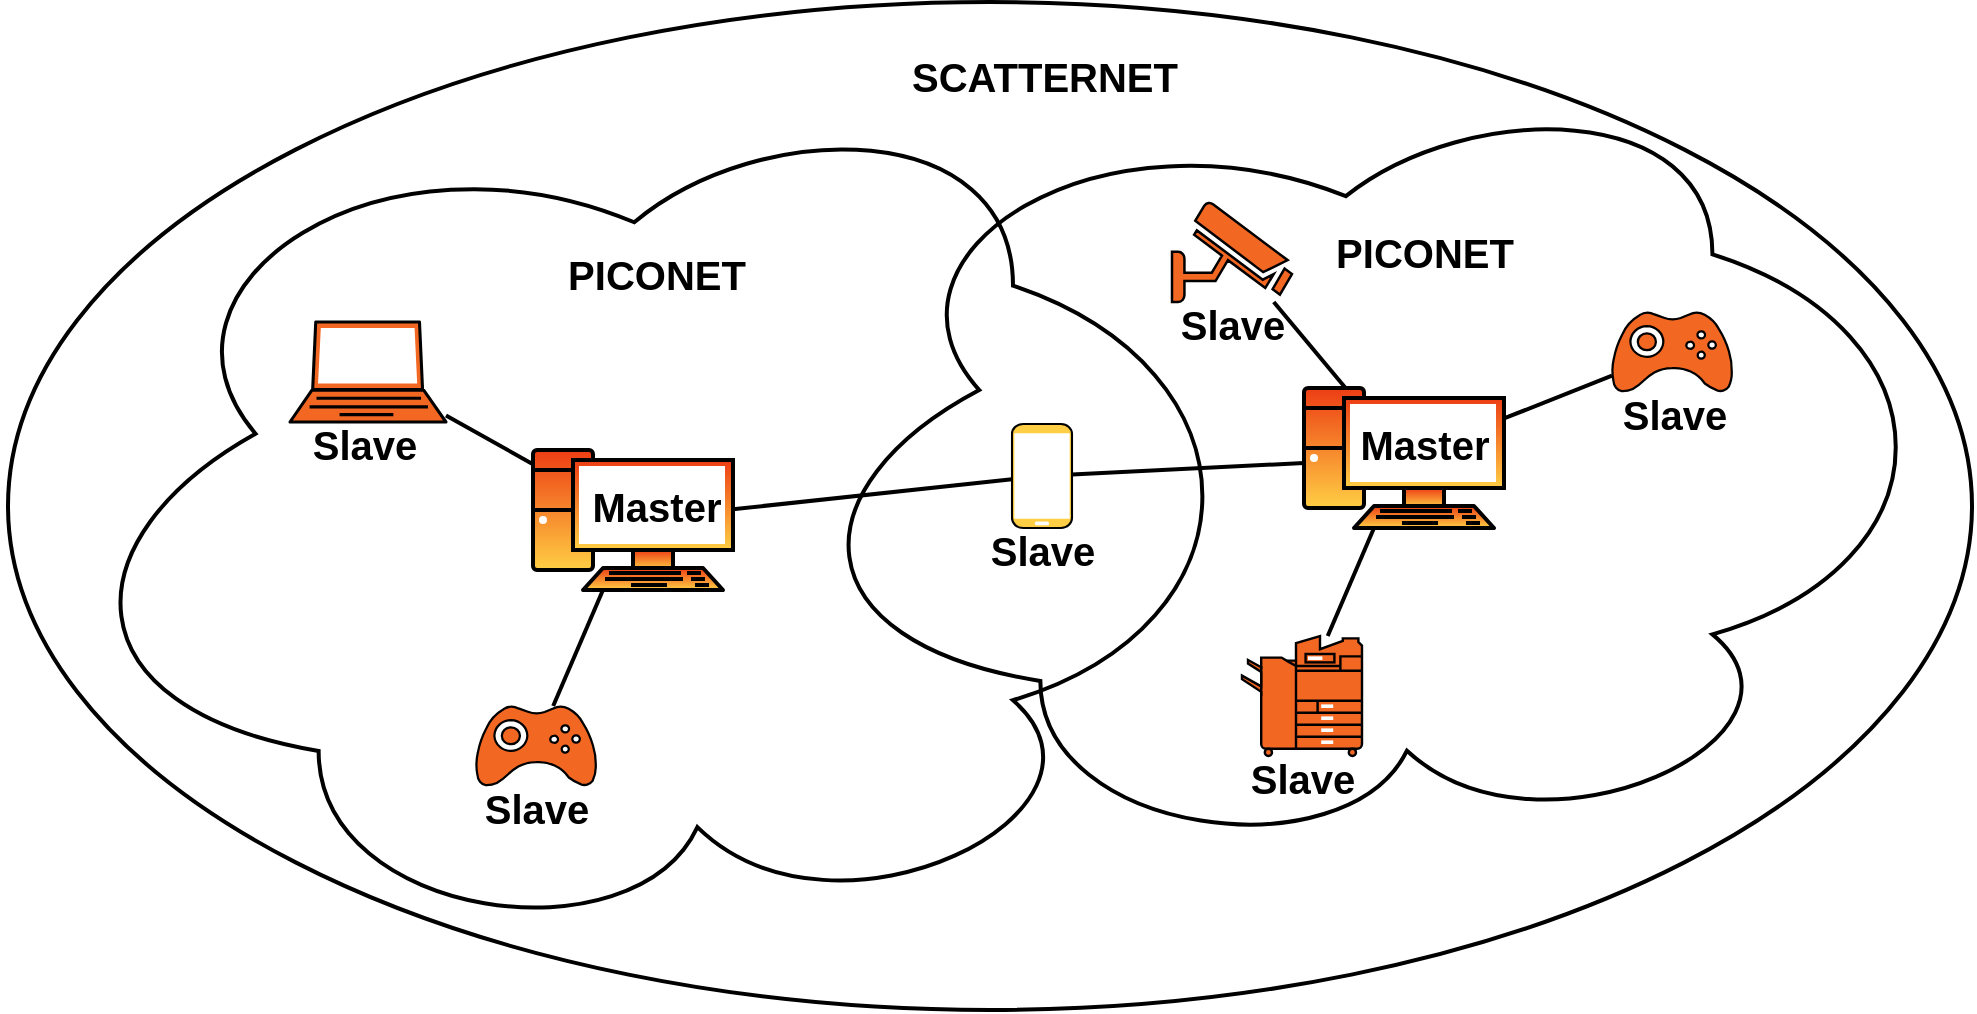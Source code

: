 <mxfile version="13.9.9" type="device"><diagram id="0iaQ-8ROSV0SiaxLHpbP" name="Page-1"><mxGraphModel dx="1605" dy="1096" grid="0" gridSize="10" guides="1" tooltips="1" connect="1" arrows="1" fold="1" page="0" pageScale="1" pageWidth="827" pageHeight="1169" math="0" shadow="0"><root><mxCell id="0"/><mxCell id="1" parent="0"/><mxCell id="Y24uMRd_h3zN_dQswzv_-44" value="" style="ellipse;whiteSpace=wrap;html=1;fillColor=none;fontSize=13;strokeWidth=2;" parent="1" vertex="1"><mxGeometry x="-162" y="-45" width="982" height="504" as="geometry"/></mxCell><mxCell id="Y24uMRd_h3zN_dQswzv_-19" value="" style="ellipse;shape=cloud;whiteSpace=wrap;html=1;fontColor=#333333;fillColor=none;rotation=-90;strokeWidth=2;" parent="1" vertex="1"><mxGeometry x="313" y="-108" width="387.85" height="611" as="geometry"/></mxCell><mxCell id="Y24uMRd_h3zN_dQswzv_-16" value="" style="ellipse;shape=cloud;whiteSpace=wrap;html=1;fontColor=#333333;fillColor=none;rotation=-90;strokeWidth=2;" parent="1" vertex="1"><mxGeometry x="-60.37" y="-91.88" width="423" height="631.25" as="geometry"/></mxCell><mxCell id="Y24uMRd_h3zN_dQswzv_-6" value="" style="verticalAlign=top;verticalLabelPosition=bottom;labelPosition=center;align=center;html=1;outlineConnect=0;fillColor=#ED3D14;gradientDirection=south;strokeWidth=2;shape=mxgraph.networks.pc;gradientColor=#FFCE44;" parent="1" vertex="1"><mxGeometry x="486" y="148" width="100" height="70" as="geometry"/></mxCell><mxCell id="Y24uMRd_h3zN_dQswzv_-26" style="edgeStyle=none;rounded=0;orthogonalLoop=1;jettySize=auto;html=1;endArrow=none;endFill=0;strokeColor=#000000;strokeWidth=2;" parent="1" source="Y24uMRd_h3zN_dQswzv_-8" target="Y24uMRd_h3zN_dQswzv_-6" edge="1"><mxGeometry relative="1" as="geometry"/></mxCell><mxCell id="Y24uMRd_h3zN_dQswzv_-8" value="" style="verticalAlign=top;verticalLabelPosition=bottom;labelPosition=center;align=center;html=1;outlineConnect=0;fillColor=#F26722;gradientDirection=north;strokeWidth=2;shape=mxgraph.networks.gamepad;" parent="1" vertex="1"><mxGeometry x="640" y="110" width="60" height="40" as="geometry"/></mxCell><mxCell id="Y24uMRd_h3zN_dQswzv_-27" style="edgeStyle=none;rounded=0;orthogonalLoop=1;jettySize=auto;html=1;endArrow=none;endFill=0;strokeColor=#000000;strokeWidth=2;" parent="1" source="Y24uMRd_h3zN_dQswzv_-10" target="Y24uMRd_h3zN_dQswzv_-6" edge="1"><mxGeometry relative="1" as="geometry"/></mxCell><mxCell id="Y24uMRd_h3zN_dQswzv_-10" value="" style="verticalAlign=top;verticalLabelPosition=bottom;labelPosition=center;align=center;html=1;outlineConnect=0;fillColor=#F26722;gradientDirection=north;strokeWidth=2;shape=mxgraph.networks.security_camera;" parent="1" vertex="1"><mxGeometry x="420" y="55" width="60" height="50" as="geometry"/></mxCell><mxCell id="Y24uMRd_h3zN_dQswzv_-25" style="edgeStyle=none;rounded=0;orthogonalLoop=1;jettySize=auto;html=1;endArrow=none;endFill=0;strokeColor=#000000;strokeWidth=2;" parent="1" source="Y24uMRd_h3zN_dQswzv_-11" target="Y24uMRd_h3zN_dQswzv_-6" edge="1"><mxGeometry relative="1" as="geometry"/></mxCell><mxCell id="Y24uMRd_h3zN_dQswzv_-11" value="" style="verticalAlign=top;verticalLabelPosition=bottom;labelPosition=center;align=center;html=1;outlineConnect=0;gradientDirection=north;strokeWidth=2;shape=mxgraph.networks.copier;fillColor=#F26722;" parent="1" vertex="1"><mxGeometry x="455" y="272" width="60" height="60" as="geometry"/></mxCell><mxCell id="Y24uMRd_h3zN_dQswzv_-28" style="edgeStyle=none;rounded=0;orthogonalLoop=1;jettySize=auto;html=1;endArrow=none;endFill=0;strokeWidth=2;" parent="1" source="Y24uMRd_h3zN_dQswzv_-12" target="Y24uMRd_h3zN_dQswzv_-6" edge="1"><mxGeometry relative="1" as="geometry"/></mxCell><mxCell id="Y24uMRd_h3zN_dQswzv_-29" style="edgeStyle=none;rounded=0;orthogonalLoop=1;jettySize=auto;html=1;endArrow=none;endFill=0;strokeColor=#000000;strokeWidth=2;" parent="1" source="Y24uMRd_h3zN_dQswzv_-12" target="Y24uMRd_h3zN_dQswzv_-5" edge="1"><mxGeometry relative="1" as="geometry"/></mxCell><mxCell id="Y24uMRd_h3zN_dQswzv_-12" value="" style="verticalAlign=top;verticalLabelPosition=bottom;labelPosition=center;align=center;html=1;outlineConnect=0;gradientDirection=north;strokeWidth=2;shape=mxgraph.networks.mobile;perimeterSpacing=0;fillColor=#FFCE44;" parent="1" vertex="1"><mxGeometry x="340" y="166" width="30" height="52" as="geometry"/></mxCell><mxCell id="Y24uMRd_h3zN_dQswzv_-32" value="&lt;font style=&quot;font-size: 20px&quot;&gt;&lt;b&gt;Slave&lt;/b&gt;&lt;/font&gt;" style="text;html=1;align=center;verticalAlign=middle;resizable=0;points=[];autosize=1;fontSize=13;" parent="1" vertex="1"><mxGeometry x="639.5" y="150" width="62" height="22" as="geometry"/></mxCell><mxCell id="Y24uMRd_h3zN_dQswzv_-33" value="&lt;font style=&quot;font-size: 20px&quot;&gt;&lt;b&gt;Slave&lt;/b&gt;&lt;/font&gt;" style="text;html=1;align=center;verticalAlign=middle;resizable=0;points=[];autosize=1;fontSize=13;" parent="1" vertex="1"><mxGeometry x="419" y="105" width="62" height="22" as="geometry"/></mxCell><mxCell id="Y24uMRd_h3zN_dQswzv_-34" value="&lt;font style=&quot;font-size: 20px&quot;&gt;&lt;b&gt;Slave&lt;/b&gt;&lt;/font&gt;" style="text;html=1;align=center;verticalAlign=middle;resizable=0;points=[];autosize=1;fontSize=13;" parent="1" vertex="1"><mxGeometry x="454" y="332" width="62" height="22" as="geometry"/></mxCell><mxCell id="Y24uMRd_h3zN_dQswzv_-35" value="&lt;font style=&quot;font-size: 20px&quot;&gt;&lt;b&gt;Slave&lt;/b&gt;&lt;/font&gt;" style="text;html=1;align=center;verticalAlign=middle;resizable=0;points=[];autosize=1;fontSize=13;" parent="1" vertex="1"><mxGeometry x="324" y="218" width="62" height="22" as="geometry"/></mxCell><mxCell id="Y24uMRd_h3zN_dQswzv_-38" value="&lt;font style=&quot;font-size: 20px&quot;&gt;&lt;b&gt;Master&lt;/b&gt;&lt;/font&gt;" style="text;html=1;align=center;verticalAlign=middle;resizable=0;points=[];autosize=1;fontSize=13;" parent="1" vertex="1"><mxGeometry x="508" y="165" width="75" height="22" as="geometry"/></mxCell><mxCell id="Y24uMRd_h3zN_dQswzv_-42" value="&lt;font style=&quot;font-size: 20px&quot;&gt;&lt;b&gt;PICONET&lt;/b&gt;&lt;/font&gt;" style="text;html=1;align=center;verticalAlign=middle;resizable=0;points=[];autosize=1;fontSize=13;" parent="1" vertex="1"><mxGeometry x="496.5" y="69" width="99" height="22" as="geometry"/></mxCell><mxCell id="Y24uMRd_h3zN_dQswzv_-45" value="&lt;font style=&quot;font-size: 20px&quot;&gt;&lt;b&gt;SCATTERNET&lt;/b&gt;&lt;/font&gt;" style="text;html=1;align=center;verticalAlign=middle;resizable=0;points=[];autosize=1;fontSize=13;" parent="1" vertex="1"><mxGeometry x="284.5" y="-19" width="143" height="22" as="geometry"/></mxCell><mxCell id="Y24uMRd_h3zN_dQswzv_-5" value="" style="verticalAlign=top;verticalLabelPosition=bottom;labelPosition=center;align=center;html=1;outlineConnect=0;gradientDirection=south;strokeWidth=2;shape=mxgraph.networks.pc;strokeColor=#000000;fillColor=#ED3D14;gradientColor=#FFCE44;" parent="1" vertex="1"><mxGeometry x="100.5" y="179" width="100" height="70" as="geometry"/></mxCell><mxCell id="Y24uMRd_h3zN_dQswzv_-30" style="edgeStyle=none;rounded=0;orthogonalLoop=1;jettySize=auto;html=1;endArrow=none;endFill=0;strokeColor=#000000;strokeWidth=2;" parent="1" source="Y24uMRd_h3zN_dQswzv_-7" target="Y24uMRd_h3zN_dQswzv_-5" edge="1"><mxGeometry x="-149" y="-20" as="geometry"/></mxCell><mxCell id="Y24uMRd_h3zN_dQswzv_-7" value="" style="verticalAlign=top;verticalLabelPosition=bottom;labelPosition=center;align=center;html=1;outlineConnect=0;fillColor=#F26722;gradientDirection=north;strokeWidth=2;shape=mxgraph.networks.gamepad;" parent="1" vertex="1"><mxGeometry x="72" y="307" width="60" height="40" as="geometry"/></mxCell><mxCell id="Y24uMRd_h3zN_dQswzv_-31" style="edgeStyle=none;rounded=0;orthogonalLoop=1;jettySize=auto;html=1;endArrow=none;endFill=0;strokeColor=#000000;strokeWidth=2;" parent="1" source="Y24uMRd_h3zN_dQswzv_-15" target="Y24uMRd_h3zN_dQswzv_-5" edge="1"><mxGeometry x="-149" y="-20" as="geometry"/></mxCell><mxCell id="Y24uMRd_h3zN_dQswzv_-15" value="" style="verticalAlign=top;verticalLabelPosition=bottom;labelPosition=center;align=center;html=1;outlineConnect=0;fillColor=#F26722;gradientDirection=north;strokeWidth=2;shape=mxgraph.networks.laptop;" parent="1" vertex="1"><mxGeometry x="-21" y="115" width="78" height="50" as="geometry"/></mxCell><mxCell id="Y24uMRd_h3zN_dQswzv_-36" value="&lt;font style=&quot;font-size: 20px&quot;&gt;&lt;b&gt;Slave&lt;/b&gt;&lt;/font&gt;" style="text;html=1;align=center;verticalAlign=middle;resizable=0;points=[];autosize=1;fontSize=13;" parent="1" vertex="1"><mxGeometry x="-15.5" y="165" width="62" height="22" as="geometry"/></mxCell><mxCell id="Y24uMRd_h3zN_dQswzv_-37" value="&lt;font style=&quot;font-size: 20px&quot;&gt;&lt;b&gt;Slave&lt;/b&gt;&lt;/font&gt;" style="text;html=1;align=center;verticalAlign=middle;resizable=0;points=[];autosize=1;fontSize=13;" parent="1" vertex="1"><mxGeometry x="71" y="347" width="62" height="22" as="geometry"/></mxCell><mxCell id="Y24uMRd_h3zN_dQswzv_-40" value="&lt;font style=&quot;font-size: 20px&quot;&gt;&lt;b&gt;Master&lt;/b&gt;&lt;/font&gt;" style="text;html=1;align=center;verticalAlign=middle;resizable=0;points=[];autosize=1;fontSize=13;" parent="1" vertex="1"><mxGeometry x="124" y="196" width="75" height="22" as="geometry"/></mxCell><mxCell id="Y24uMRd_h3zN_dQswzv_-43" value="&lt;font style=&quot;font-size: 20px&quot;&gt;&lt;b&gt;PICONET&lt;/b&gt;&lt;/font&gt;" style="text;html=1;align=center;verticalAlign=middle;resizable=0;points=[];autosize=1;fontSize=13;" parent="1" vertex="1"><mxGeometry x="112.5" y="80" width="99" height="22" as="geometry"/></mxCell></root></mxGraphModel></diagram></mxfile>